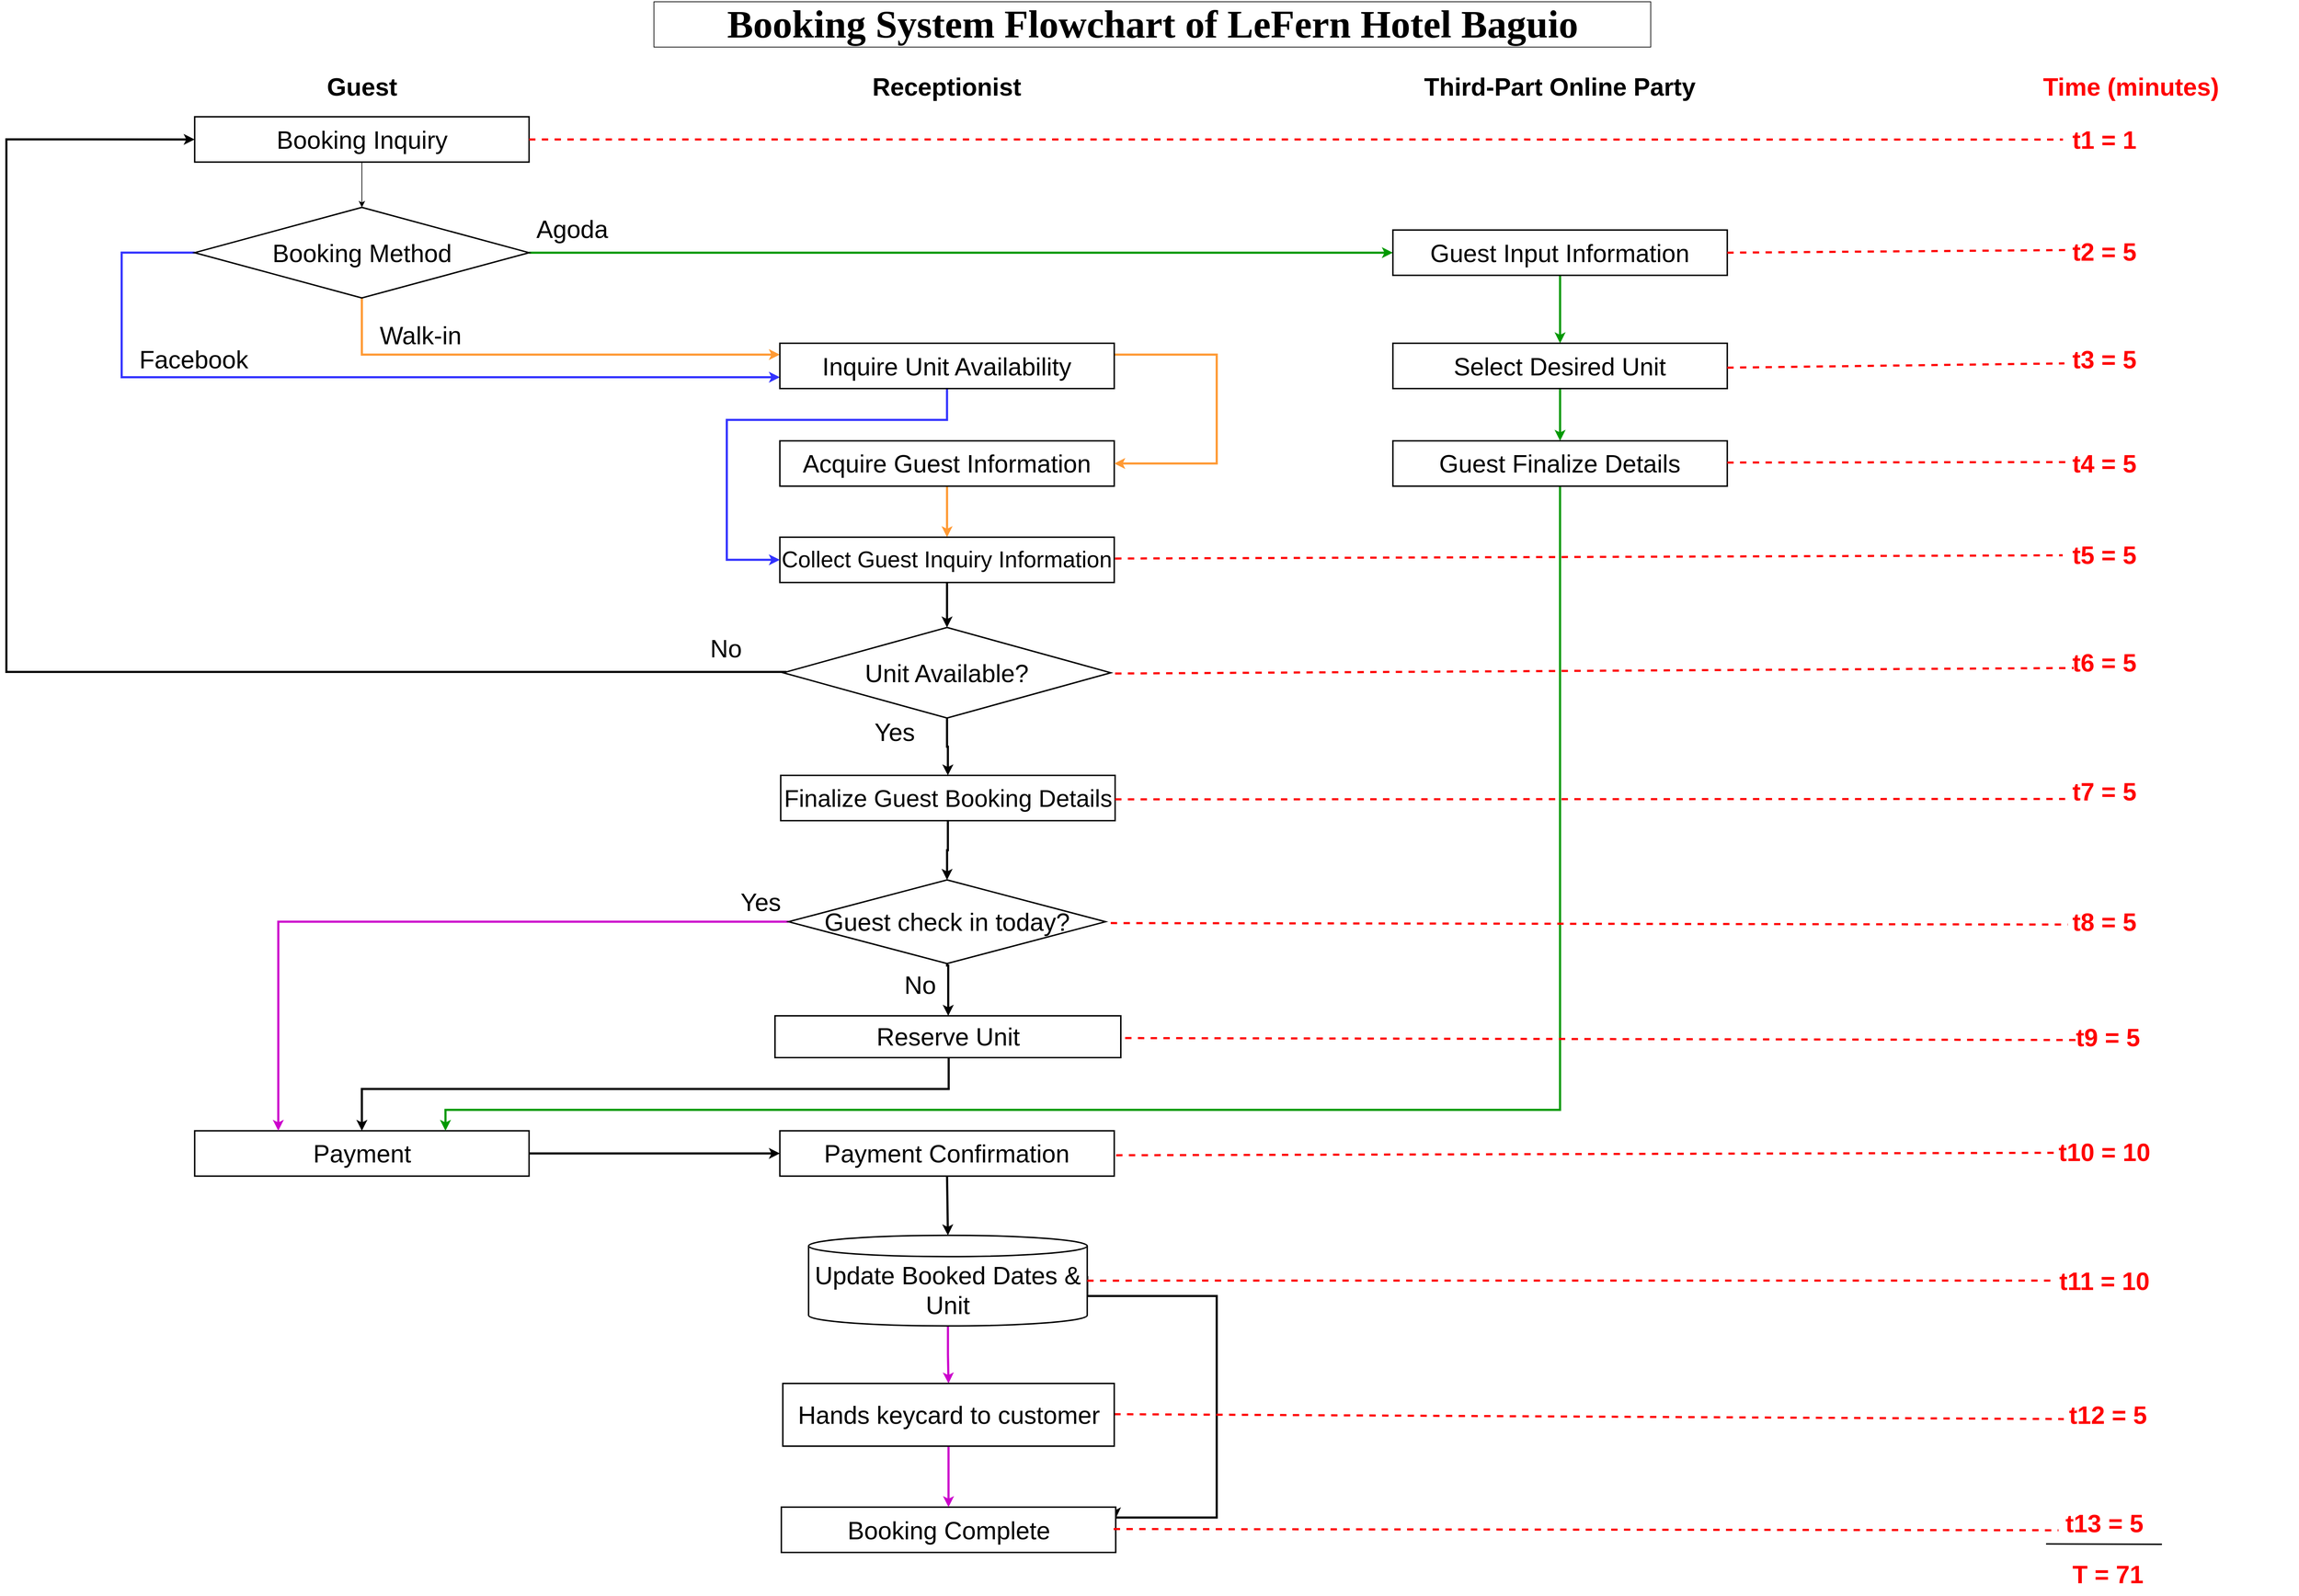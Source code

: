 <mxfile version="28.0.6">
  <diagram name="Page-1" id="Jzcs6xe4tkx_1wj60qTc">
    <mxGraphModel dx="2071" dy="2465" grid="1" gridSize="10" guides="1" tooltips="1" connect="1" arrows="1" fold="1" page="1" pageScale="1" pageWidth="827" pageHeight="1169" math="0" shadow="0">
      <root>
        <mxCell id="0" />
        <mxCell id="1" parent="0" />
        <mxCell id="JCvha5B-mu45JHcWkv43-71" value="" style="edgeStyle=orthogonalEdgeStyle;rounded=0;orthogonalLoop=1;jettySize=auto;html=1;fontSize=35;strokeWidth=3;" parent="1" source="JCvha5B-mu45JHcWkv43-67" target="JCvha5B-mu45JHcWkv43-70" edge="1">
          <mxGeometry relative="1" as="geometry" />
        </mxCell>
        <mxCell id="JCvha5B-mu45JHcWkv43-67" value="Payment" style="whiteSpace=wrap;html=1;fontSize=35;container=0;strokeWidth=2;" parent="1" vertex="1">
          <mxGeometry x="311.721" y="463.301" width="471.826" height="63.948" as="geometry" />
        </mxCell>
        <mxCell id="JCvha5B-mu45JHcWkv43-70" value="Payment Confirmation" style="whiteSpace=wrap;html=1;fontSize=35;container=0;strokeWidth=2;" parent="1" vertex="1">
          <mxGeometry x="1137.416" y="463.301" width="471.826" height="63.948" as="geometry" />
        </mxCell>
        <mxCell id="qPNzb-0w08D9c8R-QPfm-115" value="" style="edgeStyle=orthogonalEdgeStyle;rounded=0;orthogonalLoop=1;jettySize=auto;html=1;strokeColor=#CC00CC;strokeWidth=3;fontSize=35;" edge="1" parent="1" source="JCvha5B-mu45JHcWkv43-72" target="qPNzb-0w08D9c8R-QPfm-114">
          <mxGeometry relative="1" as="geometry" />
        </mxCell>
        <mxCell id="qPNzb-0w08D9c8R-QPfm-117" style="edgeStyle=orthogonalEdgeStyle;rounded=0;orthogonalLoop=1;jettySize=auto;html=1;entryX=1;entryY=0.25;entryDx=0;entryDy=0;strokeWidth=3;exitX=1;exitY=0;exitDx=0;exitDy=57.5;exitPerimeter=0;fontSize=35;" edge="1" parent="1" source="JCvha5B-mu45JHcWkv43-72" target="JCvha5B-mu45JHcWkv43-74">
          <mxGeometry relative="1" as="geometry">
            <Array as="points">
              <mxPoint x="1753.83" y="696.466" />
              <mxPoint x="1753.83" y="1009.32" />
              <mxPoint x="1611.511" y="1009.32" />
            </Array>
          </mxGeometry>
        </mxCell>
        <mxCell id="JCvha5B-mu45JHcWkv43-72" value="Update Booked Dates &amp;amp; Unit" style="shape=cylinder3;whiteSpace=wrap;html=1;boundedLbl=1;backgroundOutline=1;size=15;fontSize=35;container=0;strokeWidth=2;" parent="1" vertex="1">
          <mxGeometry x="1177.954" y="610.869" width="393.188" height="127.896" as="geometry" />
        </mxCell>
        <mxCell id="JCvha5B-mu45JHcWkv43-73" value="" style="edgeStyle=none;orthogonalLoop=1;jettySize=auto;html=1;rounded=0;entryX=0.5;entryY=0;entryDx=0;entryDy=0;entryPerimeter=0;exitX=0.5;exitY=1;exitDx=0;exitDy=0;fontSize=35;strokeWidth=3;" parent="1" source="JCvha5B-mu45JHcWkv43-70" target="JCvha5B-mu45JHcWkv43-72" edge="1">
          <mxGeometry width="80" relative="1" as="geometry">
            <mxPoint x="1780.015" y="503.883" as="sourcePoint" />
            <mxPoint x="2094.565" y="503.883" as="targetPoint" />
            <Array as="points" />
          </mxGeometry>
        </mxCell>
        <mxCell id="JCvha5B-mu45JHcWkv43-74" value="Booking Complete" style="whiteSpace=wrap;html=1;fontSize=35;container=0;strokeWidth=2;" parent="1" vertex="1">
          <mxGeometry x="1139.503" y="994.558" width="471.826" height="63.948" as="geometry" />
        </mxCell>
        <mxCell id="JCvha5B-mu45JHcWkv43-3" value="&lt;b style=&quot;font-family: &amp;quot;Times New Roman&amp;quot;; text-wrap-mode: nowrap;&quot;&gt;&lt;font&gt;Booking System Flowchart of LeFern Hotel Baguio&lt;/font&gt;&lt;/b&gt;" style="whiteSpace=wrap;html=1;fontSize=55;container=0;" parent="1" vertex="1">
          <mxGeometry x="959.736" y="-1130.485" width="1406.529" height="63.943" as="geometry" />
        </mxCell>
        <mxCell id="JCvha5B-mu45JHcWkv43-6" value="&lt;b&gt;Guest&lt;/b&gt;" style="whiteSpace=wrap;html=1;strokeColor=none;fillColor=none;fontSize=35;container=0;" parent="1" vertex="1">
          <mxGeometry x="311.721" y="-1027.18" width="471.826" height="31.974" as="geometry" />
        </mxCell>
        <mxCell id="JCvha5B-mu45JHcWkv43-7" value="&lt;b&gt;&lt;font style=&quot;color: light-dark(rgb(255, 0, 0), rgb(237, 237, 237));&quot;&gt;Time (minutes)&lt;/font&gt;&lt;/b&gt;" style="whiteSpace=wrap;html=1;strokeColor=none;fillColor=none;fontSize=35;container=0;" parent="1" vertex="1">
          <mxGeometry x="2808.174" y="-1027.18" width="471.826" height="31.974" as="geometry" />
        </mxCell>
        <mxCell id="JCvha5B-mu45JHcWkv43-8" value="&lt;b&gt;Receptionist&lt;/b&gt;" style="whiteSpace=wrap;html=1;strokeColor=none;fillColor=none;fontSize=35;container=0;" parent="1" vertex="1">
          <mxGeometry x="1137.416" y="-1027.18" width="471.826" height="31.974" as="geometry" />
        </mxCell>
        <mxCell id="JCvha5B-mu45JHcWkv43-9" value="&lt;b&gt;Third-Part Online Party&lt;/b&gt;" style="whiteSpace=wrap;html=1;strokeColor=none;fillColor=none;fontSize=35;container=0;" parent="1" vertex="1">
          <mxGeometry x="1963.111" y="-1027.18" width="550.463" height="31.974" as="geometry" />
        </mxCell>
        <mxCell id="JCvha5B-mu45JHcWkv43-15" value="" style="edgeStyle=orthogonalEdgeStyle;rounded=0;orthogonalLoop=1;jettySize=auto;html=1;fontSize=35;" parent="1" source="JCvha5B-mu45JHcWkv43-11" target="JCvha5B-mu45JHcWkv43-14" edge="1">
          <mxGeometry relative="1" as="geometry" />
        </mxCell>
        <mxCell id="JCvha5B-mu45JHcWkv43-11" value="Booking Inquiry" style="whiteSpace=wrap;html=1;fontSize=35;container=0;strokeWidth=2;" parent="1" vertex="1">
          <mxGeometry x="311.721" y="-968.155" width="471.826" height="63.948" as="geometry" />
        </mxCell>
        <mxCell id="JCvha5B-mu45JHcWkv43-17" value="" style="edgeStyle=orthogonalEdgeStyle;rounded=0;orthogonalLoop=1;jettySize=auto;html=1;fontSize=35;strokeColor=#009900;strokeWidth=3;" parent="1" source="JCvha5B-mu45JHcWkv43-14" target="JCvha5B-mu45JHcWkv43-16" edge="1">
          <mxGeometry relative="1" as="geometry" />
        </mxCell>
        <mxCell id="qPNzb-0w08D9c8R-QPfm-84" style="edgeStyle=orthogonalEdgeStyle;rounded=0;orthogonalLoop=1;jettySize=auto;html=1;entryX=0;entryY=0.75;entryDx=0;entryDy=0;strokeColor=#3333FF;strokeWidth=3;fontSize=35;" edge="1" parent="1" source="JCvha5B-mu45JHcWkv43-14" target="JCvha5B-mu45JHcWkv43-33">
          <mxGeometry relative="1" as="geometry">
            <Array as="points">
              <mxPoint x="208.65" y="-776.311" />
              <mxPoint x="208.65" y="-600.699" />
            </Array>
          </mxGeometry>
        </mxCell>
        <mxCell id="qPNzb-0w08D9c8R-QPfm-85" style="edgeStyle=orthogonalEdgeStyle;rounded=0;orthogonalLoop=1;jettySize=auto;html=1;entryX=0;entryY=0.25;entryDx=0;entryDy=0;strokeColor=light-dark(#FF9933,#EDEDED);strokeWidth=3;fontSize=35;" edge="1" parent="1" source="JCvha5B-mu45JHcWkv43-14" target="JCvha5B-mu45JHcWkv43-33">
          <mxGeometry relative="1" as="geometry">
            <Array as="points">
              <mxPoint x="548.183" y="-633.165" />
            </Array>
          </mxGeometry>
        </mxCell>
        <mxCell id="JCvha5B-mu45JHcWkv43-14" value="Booking Method" style="rhombus;whiteSpace=wrap;html=1;fontSize=35;container=0;strokeWidth=2;" parent="1" vertex="1">
          <mxGeometry x="311.721" y="-840.259" width="471.826" height="127.896" as="geometry" />
        </mxCell>
        <mxCell id="JCvha5B-mu45JHcWkv43-19" value="" style="edgeStyle=orthogonalEdgeStyle;rounded=0;orthogonalLoop=1;jettySize=auto;html=1;fontSize=35;strokeWidth=3;strokeColor=#009900;" parent="1" source="JCvha5B-mu45JHcWkv43-16" target="JCvha5B-mu45JHcWkv43-18" edge="1">
          <mxGeometry relative="1" as="geometry" />
        </mxCell>
        <mxCell id="JCvha5B-mu45JHcWkv43-16" value="Guest Input Information" style="whiteSpace=wrap;html=1;fontSize=35;container=0;strokeWidth=2;" parent="1" vertex="1">
          <mxGeometry x="2002.43" y="-808.285" width="471.826" height="63.948" as="geometry" />
        </mxCell>
        <mxCell id="JCvha5B-mu45JHcWkv43-21" value="" style="edgeStyle=orthogonalEdgeStyle;rounded=0;orthogonalLoop=1;jettySize=auto;html=1;fontSize=35;strokeWidth=3;strokeColor=#009900;" parent="1" source="JCvha5B-mu45JHcWkv43-18" target="JCvha5B-mu45JHcWkv43-20" edge="1">
          <mxGeometry relative="1" as="geometry" />
        </mxCell>
        <mxCell id="JCvha5B-mu45JHcWkv43-18" value="Select Desired Unit" style="whiteSpace=wrap;html=1;fontSize=35;container=0;strokeWidth=2;" parent="1" vertex="1">
          <mxGeometry x="2002.43" y="-648.414" width="471.826" height="63.948" as="geometry" />
        </mxCell>
        <mxCell id="qPNzb-0w08D9c8R-QPfm-92" style="edgeStyle=orthogonalEdgeStyle;rounded=0;orthogonalLoop=1;jettySize=auto;html=1;entryX=0.75;entryY=0;entryDx=0;entryDy=0;strokeWidth=3;strokeColor=#009900;fontSize=35;" edge="1" parent="1" source="JCvha5B-mu45JHcWkv43-20" target="JCvha5B-mu45JHcWkv43-67">
          <mxGeometry relative="1" as="geometry">
            <Array as="points">
              <mxPoint x="2237.715" y="433.786" />
              <mxPoint x="666.105" y="433.786" />
            </Array>
          </mxGeometry>
        </mxCell>
        <mxCell id="JCvha5B-mu45JHcWkv43-20" value="Guest Finalize&amp;nbsp;&lt;span style=&quot;background-color: transparent; color: light-dark(rgb(0, 0, 0), rgb(255, 255, 255));&quot;&gt;Details&lt;/span&gt;" style="whiteSpace=wrap;html=1;fontSize=35;container=0;strokeWidth=2;" parent="1" vertex="1">
          <mxGeometry x="2002.43" y="-510.675" width="471.826" height="63.948" as="geometry" />
        </mxCell>
        <mxCell id="JCvha5B-mu45JHcWkv43-27" value="Agoda" style="text;html=1;align=center;verticalAlign=middle;resizable=0;points=[];autosize=1;strokeColor=none;fillColor=none;fontSize=35;container=0;" parent="1" vertex="1">
          <mxGeometry x="783.542" y="-840.001" width="120" height="60" as="geometry" />
        </mxCell>
        <mxCell id="JCvha5B-mu45JHcWkv43-28" value="Walk-in" style="text;html=1;align=center;verticalAlign=middle;resizable=0;points=[];autosize=1;strokeColor=none;fillColor=none;fontSize=35;container=0;" parent="1" vertex="1">
          <mxGeometry x="559.997" y="-690.383" width="140" height="60" as="geometry" />
        </mxCell>
        <mxCell id="JCvha5B-mu45JHcWkv43-35" value="Facebook" style="text;html=1;align=center;verticalAlign=middle;resizable=0;points=[];autosize=1;strokeColor=none;fillColor=none;fontSize=35;container=0;" parent="1" vertex="1">
          <mxGeometry x="219.998" y="-655.96" width="180" height="60" as="geometry" />
        </mxCell>
        <mxCell id="JCvha5B-mu45JHcWkv43-42" value="" style="edgeStyle=orthogonalEdgeStyle;rounded=0;orthogonalLoop=1;jettySize=auto;html=1;fontSize=35;strokeWidth=3;strokeColor=#FF9933;" parent="1" source="JCvha5B-mu45JHcWkv43-36" target="JCvha5B-mu45JHcWkv43-41" edge="1">
          <mxGeometry relative="1" as="geometry" />
        </mxCell>
        <mxCell id="JCvha5B-mu45JHcWkv43-36" value="Acquire Guest Information" style="whiteSpace=wrap;html=1;fontSize=35;container=0;strokeWidth=2;" parent="1" vertex="1">
          <mxGeometry x="1137.416" y="-510.68" width="471.826" height="63.948" as="geometry" />
        </mxCell>
        <mxCell id="JCvha5B-mu45JHcWkv43-56" value="" style="edgeStyle=orthogonalEdgeStyle;rounded=0;orthogonalLoop=1;jettySize=auto;html=1;fontSize=35;strokeWidth=3;" parent="1" source="JCvha5B-mu45JHcWkv43-41" target="JCvha5B-mu45JHcWkv43-55" edge="1">
          <mxGeometry relative="1" as="geometry" />
        </mxCell>
        <mxCell id="JCvha5B-mu45JHcWkv43-41" value="Collect Guest Inquiry Information" style="whiteSpace=wrap;html=1;fontSize=32;container=0;strokeWidth=2;" parent="1" vertex="1">
          <mxGeometry x="1137.416" y="-374.667" width="471.826" height="63.948" as="geometry" />
        </mxCell>
        <mxCell id="qPNzb-0w08D9c8R-QPfm-86" style="edgeStyle=orthogonalEdgeStyle;rounded=0;orthogonalLoop=1;jettySize=auto;html=1;entryX=0;entryY=0.5;entryDx=0;entryDy=0;strokeWidth=3;strokeColor=#3333FF;fontSize=35;" edge="1" parent="1" source="JCvha5B-mu45JHcWkv43-33" target="JCvha5B-mu45JHcWkv43-41">
          <mxGeometry relative="1" as="geometry">
            <Array as="points">
              <mxPoint x="1373.635" y="-540.194" />
              <mxPoint x="1062.566" y="-540.194" />
              <mxPoint x="1062.566" y="-342.447" />
            </Array>
          </mxGeometry>
        </mxCell>
        <mxCell id="qPNzb-0w08D9c8R-QPfm-87" style="edgeStyle=orthogonalEdgeStyle;rounded=0;orthogonalLoop=1;jettySize=auto;html=1;exitX=1;exitY=0.25;exitDx=0;exitDy=0;entryX=1;entryY=0.5;entryDx=0;entryDy=0;strokeColor=light-dark(#FF9933,#EDEDED);strokeWidth=3;fontSize=35;" edge="1" parent="1" source="JCvha5B-mu45JHcWkv43-33" target="JCvha5B-mu45JHcWkv43-36">
          <mxGeometry relative="1" as="geometry">
            <Array as="points">
              <mxPoint x="1753.83" y="-631.689" />
              <mxPoint x="1753.83" y="-478.214" />
            </Array>
          </mxGeometry>
        </mxCell>
        <mxCell id="JCvha5B-mu45JHcWkv43-33" value="Inquire Unit Availability" style="whiteSpace=wrap;html=1;fontSize=35;container=0;strokeWidth=2;" parent="1" vertex="1">
          <mxGeometry x="1137.416" y="-648.419" width="471.826" height="63.948" as="geometry" />
        </mxCell>
        <mxCell id="JCvha5B-mu45JHcWkv43-64" value="" style="edgeStyle=orthogonalEdgeStyle;rounded=0;orthogonalLoop=1;jettySize=auto;html=1;fontSize=35;strokeWidth=3;" parent="1" source="JCvha5B-mu45JHcWkv43-55" target="JCvha5B-mu45JHcWkv43-63" edge="1">
          <mxGeometry relative="1" as="geometry" />
        </mxCell>
        <mxCell id="qPNzb-0w08D9c8R-QPfm-94" style="edgeStyle=orthogonalEdgeStyle;rounded=0;orthogonalLoop=1;jettySize=auto;html=1;entryX=0;entryY=0.5;entryDx=0;entryDy=0;strokeWidth=3;fontSize=35;" edge="1" parent="1" source="JCvha5B-mu45JHcWkv43-55" target="JCvha5B-mu45JHcWkv43-11">
          <mxGeometry relative="1" as="geometry">
            <Array as="points">
              <mxPoint x="46" y="-184.544" />
              <mxPoint x="46" y="-935.689" />
            </Array>
          </mxGeometry>
        </mxCell>
        <mxCell id="JCvha5B-mu45JHcWkv43-55" value="Unit Available?" style="rhombus;whiteSpace=wrap;html=1;fontSize=35;container=0;strokeWidth=2;" parent="1" vertex="1">
          <mxGeometry x="1142.33" y="-247.257" width="461.996" height="127.896" as="geometry" />
        </mxCell>
        <mxCell id="qPNzb-0w08D9c8R-QPfm-3" value="" style="edgeStyle=orthogonalEdgeStyle;rounded=0;orthogonalLoop=1;jettySize=auto;html=1;fontSize=35;strokeWidth=3;" edge="1" parent="1" source="JCvha5B-mu45JHcWkv43-63" target="qPNzb-0w08D9c8R-QPfm-2">
          <mxGeometry relative="1" as="geometry" />
        </mxCell>
        <mxCell id="JCvha5B-mu45JHcWkv43-63" value="Finalize Guest Booking Details" style="whiteSpace=wrap;html=1;fontSize=34;container=0;strokeWidth=2;" parent="1" vertex="1">
          <mxGeometry x="1138.636" y="-38.442" width="471.826" height="63.948" as="geometry" />
        </mxCell>
        <mxCell id="JCvha5B-mu45JHcWkv43-65" value="Yes" style="text;html=1;align=center;verticalAlign=middle;resizable=0;points=[];autosize=1;strokeColor=none;fillColor=none;fontSize=35;container=0;" parent="1" vertex="1">
          <mxGeometry x="1259.182" y="-129.612" width="80" height="60" as="geometry" />
        </mxCell>
        <mxCell id="xt7HUY4mWSCbLze2-TeH-1" value="" style="endArrow=none;dashed=1;html=1;rounded=0;strokeColor=#FF0000;fontSize=35;strokeWidth=3;" parent="1" edge="1">
          <mxGeometry width="50" height="50" relative="1" as="geometry">
            <mxPoint x="783.546" y="-936.181" as="sourcePoint" />
            <mxPoint x="2948" y="-936" as="targetPoint" />
          </mxGeometry>
        </mxCell>
        <mxCell id="xt7HUY4mWSCbLze2-TeH-2" value="t1 = 1" style="text;html=1;align=center;verticalAlign=middle;resizable=0;points=[];autosize=1;strokeColor=none;fillColor=none;fontColor=#FF0000;fontSize=35;container=0;fontStyle=1" parent="1" vertex="1">
          <mxGeometry x="2951.063" y="-966.18" width="110" height="60" as="geometry" />
        </mxCell>
        <mxCell id="qPNzb-0w08D9c8R-QPfm-4" style="edgeStyle=orthogonalEdgeStyle;rounded=0;orthogonalLoop=1;jettySize=auto;html=1;entryX=0.25;entryY=0;entryDx=0;entryDy=0;fontSize=35;strokeWidth=3;strokeColor=#CC00CC;" edge="1" parent="1" source="qPNzb-0w08D9c8R-QPfm-2" target="JCvha5B-mu45JHcWkv43-67">
          <mxGeometry relative="1" as="geometry" />
        </mxCell>
        <mxCell id="qPNzb-0w08D9c8R-QPfm-5" value="Yes" style="edgeLabel;html=1;align=center;verticalAlign=middle;resizable=0;points=[];fontSize=35;" vertex="1" connectable="0" parent="qPNzb-0w08D9c8R-QPfm-4">
          <mxGeometry x="-0.587" y="1" relative="1" as="geometry">
            <mxPoint x="170" y="-29" as="offset" />
          </mxGeometry>
        </mxCell>
        <mxCell id="qPNzb-0w08D9c8R-QPfm-7" value="" style="edgeStyle=orthogonalEdgeStyle;rounded=0;orthogonalLoop=1;jettySize=auto;html=1;fontSize=35;strokeWidth=3;" edge="1" parent="1" source="qPNzb-0w08D9c8R-QPfm-2" target="qPNzb-0w08D9c8R-QPfm-6">
          <mxGeometry relative="1" as="geometry">
            <Array as="points">
              <mxPoint x="1373" y="230" />
              <mxPoint x="1375" y="230" />
            </Array>
          </mxGeometry>
        </mxCell>
        <mxCell id="qPNzb-0w08D9c8R-QPfm-2" value="Guest check in today?" style="rhombus;whiteSpace=wrap;html=1;fontSize=35;strokeWidth=2;" vertex="1" parent="1">
          <mxGeometry x="1149.685" y="109.126" width="447.289" height="118.058" as="geometry" />
        </mxCell>
        <mxCell id="qPNzb-0w08D9c8R-QPfm-9" style="edgeStyle=orthogonalEdgeStyle;rounded=0;orthogonalLoop=1;jettySize=auto;html=1;entryX=0.5;entryY=0;entryDx=0;entryDy=0;exitX=0.5;exitY=1;exitDx=0;exitDy=0;fontSize=35;strokeWidth=3;" edge="1" parent="1" source="qPNzb-0w08D9c8R-QPfm-6" target="JCvha5B-mu45JHcWkv43-67">
          <mxGeometry relative="1" as="geometry">
            <Array as="points">
              <mxPoint x="1375.668" y="404.272" />
              <mxPoint x="548.183" y="404.272" />
            </Array>
          </mxGeometry>
        </mxCell>
        <mxCell id="qPNzb-0w08D9c8R-QPfm-6" value="Reserve Unit" style="whiteSpace=wrap;html=1;fontSize=35;strokeWidth=2;" vertex="1" parent="1">
          <mxGeometry x="1130.574" y="300.971" width="487.951" height="59.029" as="geometry" />
        </mxCell>
        <mxCell id="qPNzb-0w08D9c8R-QPfm-8" value="No" style="text;html=1;align=center;verticalAlign=middle;resizable=0;points=[];autosize=1;strokeColor=none;fillColor=none;fontSize=35;" vertex="1" parent="1">
          <mxGeometry x="1300.004" y="227.186" width="70" height="60" as="geometry" />
        </mxCell>
        <mxCell id="qPNzb-0w08D9c8R-QPfm-11" value="" style="endArrow=none;dashed=1;html=1;rounded=0;exitX=1;exitY=0.5;exitDx=0;exitDy=0;fontColor=#FF0000;strokeColor=light-dark(#ff0000, #ededed);fontSize=35;strokeWidth=3;" edge="1" parent="1" source="JCvha5B-mu45JHcWkv43-16">
          <mxGeometry width="50" height="50" relative="1" as="geometry">
            <mxPoint x="2473.559" y="-776.311" as="sourcePoint" />
            <mxPoint x="2951" y="-780" as="targetPoint" />
          </mxGeometry>
        </mxCell>
        <mxCell id="qPNzb-0w08D9c8R-QPfm-81" value="&lt;b&gt;t2 = 5&lt;/b&gt;" style="text;html=1;align=center;verticalAlign=middle;resizable=0;points=[];autosize=1;strokeColor=none;fillColor=none;fontColor=#FF0000;fontSize=35;container=0;" vertex="1" parent="1">
          <mxGeometry x="2951.067" y="-808.285" width="110" height="60" as="geometry" />
        </mxCell>
        <mxCell id="qPNzb-0w08D9c8R-QPfm-82" value="" style="endArrow=none;dashed=1;html=1;rounded=0;exitX=1;exitY=0.5;exitDx=0;exitDy=0;fontColor=#FF0000;strokeColor=light-dark(#ff0000, #ededed);fontSize=35;strokeWidth=3;" edge="1" parent="1">
          <mxGeometry width="50" height="50" relative="1" as="geometry">
            <mxPoint x="2474.25" y="-613.981" as="sourcePoint" />
            <mxPoint x="2950" y="-620" as="targetPoint" />
          </mxGeometry>
        </mxCell>
        <mxCell id="qPNzb-0w08D9c8R-QPfm-83" value="&lt;b&gt;t3 = 5&lt;/b&gt;" style="text;html=1;align=center;verticalAlign=middle;resizable=0;points=[];autosize=1;strokeColor=none;fillColor=none;fontColor=#FF0000;fontSize=35;container=0;" vertex="1" parent="1">
          <mxGeometry x="2951.067" y="-655.96" width="110" height="60" as="geometry" />
        </mxCell>
        <mxCell id="JCvha5B-mu45JHcWkv43-62" value="No" style="text;html=1;align=center;verticalAlign=middle;resizable=0;points=[];autosize=1;strokeColor=none;fillColor=none;fontSize=35;container=0;" parent="1" vertex="1">
          <mxGeometry x="1025.767" y="-247.675" width="70" height="60" as="geometry" />
        </mxCell>
        <mxCell id="qPNzb-0w08D9c8R-QPfm-95" value="" style="endArrow=none;dashed=1;html=1;rounded=0;exitX=1;exitY=0.5;exitDx=0;exitDy=0;fontColor=#FF0000;strokeColor=light-dark(#ff0000, #ededed);fontSize=35;strokeWidth=3;entryX=0.024;entryY=0.467;entryDx=0;entryDy=0;entryPerimeter=0;" edge="1" parent="1" target="qPNzb-0w08D9c8R-QPfm-96">
          <mxGeometry width="50" height="50" relative="1" as="geometry">
            <mxPoint x="2474.25" y="-480.043" as="sourcePoint" />
            <mxPoint x="2982.533" y="-480.043" as="targetPoint" />
          </mxGeometry>
        </mxCell>
        <mxCell id="qPNzb-0w08D9c8R-QPfm-96" value="&lt;b&gt;t4 = 5&lt;/b&gt;" style="text;html=1;align=center;verticalAlign=middle;resizable=0;points=[];autosize=1;strokeColor=none;fillColor=none;fontColor=#FF0000;fontSize=35;container=0;" vertex="1" parent="1">
          <mxGeometry x="2951.067" y="-508.708" width="110" height="60" as="geometry" />
        </mxCell>
        <mxCell id="qPNzb-0w08D9c8R-QPfm-97" value="" style="endArrow=none;dashed=1;html=1;rounded=0;exitX=1;exitY=0.5;exitDx=0;exitDy=0;fontColor=#FF0000;strokeColor=light-dark(#ff0000, #ededed);fontSize=35;strokeWidth=3;entryX=-0.032;entryY=0.515;entryDx=0;entryDy=0;entryPerimeter=0;" edge="1" parent="1" target="qPNzb-0w08D9c8R-QPfm-98">
          <mxGeometry width="50" height="50" relative="1" as="geometry">
            <mxPoint x="1610.454" y="-344.542" as="sourcePoint" />
            <mxPoint x="2970" y="-350" as="targetPoint" />
          </mxGeometry>
        </mxCell>
        <mxCell id="qPNzb-0w08D9c8R-QPfm-98" value="&lt;b&gt;t5 = 5&lt;/b&gt;" style="text;html=1;align=center;verticalAlign=middle;resizable=0;points=[];autosize=1;strokeColor=none;fillColor=none;fontColor=#FF0000;fontSize=35;container=0;" vertex="1" parent="1">
          <mxGeometry x="2951.067" y="-379.996" width="110" height="60" as="geometry" />
        </mxCell>
        <mxCell id="qPNzb-0w08D9c8R-QPfm-99" value="" style="endArrow=none;dashed=1;html=1;rounded=0;exitX=1;exitY=0.5;exitDx=0;exitDy=0;fontColor=#FF0000;strokeColor=light-dark(#ff0000, #ededed);fontSize=35;strokeWidth=3;" edge="1" parent="1">
          <mxGeometry width="50" height="50" relative="1" as="geometry">
            <mxPoint x="1610.454" y="-182.212" as="sourcePoint" />
            <mxPoint x="2963" y="-190" as="targetPoint" />
          </mxGeometry>
        </mxCell>
        <mxCell id="qPNzb-0w08D9c8R-QPfm-100" value="&lt;b&gt;t6 = 5&lt;/b&gt;" style="text;html=1;align=center;verticalAlign=middle;resizable=0;points=[];autosize=1;strokeColor=none;fillColor=none;fontColor=#FF0000;fontSize=35;container=0;" vertex="1" parent="1">
          <mxGeometry x="2951.067" y="-228.485" width="110" height="60" as="geometry" />
        </mxCell>
        <mxCell id="qPNzb-0w08D9c8R-QPfm-101" value="" style="endArrow=none;dashed=1;html=1;rounded=0;exitX=1;exitY=0.5;exitDx=0;exitDy=0;fontColor=#FF0000;strokeColor=light-dark(#ff0000, #ededed);fontSize=35;strokeWidth=3;entryX=0;entryY=0.68;entryDx=0;entryDy=0;entryPerimeter=0;" edge="1" parent="1" target="qPNzb-0w08D9c8R-QPfm-102">
          <mxGeometry width="50" height="50" relative="1" as="geometry">
            <mxPoint x="1610.454" y="-4.564" as="sourcePoint" />
            <mxPoint x="2950" y="-10" as="targetPoint" />
          </mxGeometry>
        </mxCell>
        <mxCell id="qPNzb-0w08D9c8R-QPfm-102" value="&lt;b&gt;t7 = 5&lt;/b&gt;" style="text;html=1;align=center;verticalAlign=middle;resizable=0;points=[];autosize=1;strokeColor=none;fillColor=none;fontColor=#FF0000;fontSize=35;container=0;" vertex="1" parent="1">
          <mxGeometry x="2951.067" y="-45.982" width="110" height="60" as="geometry" />
        </mxCell>
        <mxCell id="qPNzb-0w08D9c8R-QPfm-103" value="" style="endArrow=none;dashed=1;html=1;rounded=0;exitX=1;exitY=0.5;exitDx=0;exitDy=0;fontColor=#FF0000;strokeColor=light-dark(#ff0000, #ededed);fontSize=35;strokeWidth=3;entryX=0.034;entryY=0.567;entryDx=0;entryDy=0;entryPerimeter=0;" edge="1" parent="1" target="qPNzb-0w08D9c8R-QPfm-104">
          <mxGeometry width="50" height="50" relative="1" as="geometry">
            <mxPoint x="1604.334" y="170.059" as="sourcePoint" />
            <mxPoint x="2955" y="160" as="targetPoint" />
          </mxGeometry>
        </mxCell>
        <mxCell id="qPNzb-0w08D9c8R-QPfm-104" value="&lt;b&gt;t8 = 5&lt;/b&gt;" style="text;html=1;align=center;verticalAlign=middle;resizable=0;points=[];autosize=1;strokeColor=none;fillColor=none;fontColor=#FF0000;fontSize=35;container=0;" vertex="1" parent="1">
          <mxGeometry x="2951.067" y="138.151" width="110" height="60" as="geometry" />
        </mxCell>
        <mxCell id="qPNzb-0w08D9c8R-QPfm-105" value="" style="endArrow=none;dashed=1;html=1;rounded=0;exitX=1;exitY=0.5;exitDx=0;exitDy=0;fontColor=#FF0000;strokeColor=light-dark(#ff0000, #ededed);fontSize=35;strokeWidth=3;entryX=0.106;entryY=0.57;entryDx=0;entryDy=0;entryPerimeter=0;" edge="1" parent="1" target="qPNzb-0w08D9c8R-QPfm-106">
          <mxGeometry width="50" height="50" relative="1" as="geometry">
            <mxPoint x="1624.625" y="332.389" as="sourcePoint" />
            <mxPoint x="2986.721" y="327.268" as="targetPoint" />
          </mxGeometry>
        </mxCell>
        <mxCell id="qPNzb-0w08D9c8R-QPfm-106" value="&lt;b&gt;t9 = 5&lt;/b&gt;" style="text;html=1;align=center;verticalAlign=middle;resizable=0;points=[];autosize=1;strokeColor=none;fillColor=none;fontColor=#FF0000;fontSize=35;container=0;" vertex="1" parent="1">
          <mxGeometry x="2955.897" y="300.972" width="110" height="60" as="geometry" />
        </mxCell>
        <mxCell id="qPNzb-0w08D9c8R-QPfm-107" value="" style="endArrow=none;dashed=1;html=1;rounded=0;exitX=1;exitY=0.5;exitDx=0;exitDy=0;fontColor=#FF0000;strokeColor=light-dark(#ff0000, #ededed);fontSize=35;strokeWidth=3;entryX=0.044;entryY=0.517;entryDx=0;entryDy=0;entryPerimeter=0;" edge="1" parent="1" target="qPNzb-0w08D9c8R-QPfm-108">
          <mxGeometry width="50" height="50" relative="1" as="geometry">
            <mxPoint x="1611.877" y="497.833" as="sourcePoint" />
            <mxPoint x="2994.04" y="492.816" as="targetPoint" />
          </mxGeometry>
        </mxCell>
        <mxCell id="qPNzb-0w08D9c8R-QPfm-108" value="&lt;b&gt;t10 = 10&lt;/b&gt;" style="text;html=1;align=center;verticalAlign=middle;resizable=0;points=[];autosize=1;strokeColor=none;fillColor=none;fontColor=#FF0000;fontSize=35;container=0;" vertex="1" parent="1">
          <mxGeometry x="2931.066" y="463.305" width="150" height="60" as="geometry" />
        </mxCell>
        <mxCell id="qPNzb-0w08D9c8R-QPfm-109" value="" style="endArrow=none;dashed=1;html=1;rounded=0;exitX=1;exitY=0.5;exitDx=0;exitDy=0;fontColor=#FF0000;strokeColor=light-dark(#ff0000, #ededed);fontSize=35;strokeWidth=3;exitPerimeter=0;entryX=0.02;entryY=0.499;entryDx=0;entryDy=0;entryPerimeter=0;" edge="1" parent="1" source="JCvha5B-mu45JHcWkv43-72" target="qPNzb-0w08D9c8R-QPfm-110">
          <mxGeometry width="50" height="50" relative="1" as="geometry">
            <mxPoint x="1593.497" y="677.326" as="sourcePoint" />
            <mxPoint x="2974.969" y="674.973" as="targetPoint" />
          </mxGeometry>
        </mxCell>
        <mxCell id="qPNzb-0w08D9c8R-QPfm-110" value="&lt;b&gt;t11 = 10&lt;/b&gt;" style="text;html=1;align=center;verticalAlign=middle;resizable=0;points=[];autosize=1;strokeColor=none;fillColor=none;fontColor=#FF0000;fontSize=35;container=0;" vertex="1" parent="1">
          <mxGeometry x="2931.066" y="644.813" width="150" height="60" as="geometry" />
        </mxCell>
        <mxCell id="qPNzb-0w08D9c8R-QPfm-111" value="" style="endArrow=none;dashed=1;html=1;rounded=0;exitX=1;exitY=0.5;exitDx=0;exitDy=0;fontColor=#FF0000;strokeColor=light-dark(#ff0000, #ededed);fontSize=35;strokeWidth=3;exitPerimeter=0;entryX=0.025;entryY=0.6;entryDx=0;entryDy=0;entryPerimeter=0;" edge="1" parent="1" target="qPNzb-0w08D9c8R-QPfm-112">
          <mxGeometry width="50" height="50" relative="1" as="geometry">
            <mxPoint x="1609.234" y="863.341" as="sourcePoint" />
            <mxPoint x="2950.28" y="861.748" as="targetPoint" />
          </mxGeometry>
        </mxCell>
        <mxCell id="qPNzb-0w08D9c8R-QPfm-112" value="&lt;b&gt;t12 = 5&lt;/b&gt;" style="text;html=1;align=center;verticalAlign=middle;resizable=0;points=[];autosize=1;strokeColor=none;fillColor=none;fontColor=#FF0000;fontSize=35;container=0;" vertex="1" parent="1">
          <mxGeometry x="2945.901" y="834.193" width="130" height="60" as="geometry" />
        </mxCell>
        <mxCell id="qPNzb-0w08D9c8R-QPfm-116" style="edgeStyle=orthogonalEdgeStyle;rounded=0;orthogonalLoop=1;jettySize=auto;html=1;entryX=0.5;entryY=0;entryDx=0;entryDy=0;strokeWidth=3;strokeColor=#CC00CC;fontSize=35;" edge="1" parent="1" source="qPNzb-0w08D9c8R-QPfm-114" target="JCvha5B-mu45JHcWkv43-74">
          <mxGeometry relative="1" as="geometry" />
        </mxCell>
        <mxCell id="qPNzb-0w08D9c8R-QPfm-114" value="Hands keycard to customer" style="whiteSpace=wrap;html=1;fontSize=35;strokeWidth=2;" vertex="1" parent="1">
          <mxGeometry x="1141.614" y="819.925" width="467.62" height="88.544" as="geometry" />
        </mxCell>
        <mxCell id="qPNzb-0w08D9c8R-QPfm-118" value="" style="endArrow=none;dashed=1;html=1;rounded=0;exitX=1;exitY=0.5;exitDx=0;exitDy=0;fontColor=#FF0000;strokeColor=light-dark(#ff0000, #ededed);fontSize=35;strokeWidth=3;exitPerimeter=0;entryX=0.004;entryY=0.67;entryDx=0;entryDy=0;entryPerimeter=0;" edge="1" parent="1" target="qPNzb-0w08D9c8R-QPfm-119">
          <mxGeometry width="50" height="50" relative="1" as="geometry">
            <mxPoint x="1608.461" y="1025.48" as="sourcePoint" />
            <mxPoint x="2972.936" y="1026.837" as="targetPoint" />
          </mxGeometry>
        </mxCell>
        <mxCell id="qPNzb-0w08D9c8R-QPfm-119" value="&lt;b&gt;t13 = 5&lt;/b&gt;" style="text;html=1;align=center;verticalAlign=middle;resizable=0;points=[];autosize=1;strokeColor=none;fillColor=none;fontColor=#FF0000;fontSize=35;container=0;" vertex="1" parent="1">
          <mxGeometry x="2941.061" y="987.013" width="130" height="60" as="geometry" />
        </mxCell>
        <mxCell id="qPNzb-0w08D9c8R-QPfm-120" value="&lt;b&gt;T = 71&lt;/b&gt;" style="text;html=1;align=center;verticalAlign=middle;resizable=0;points=[];autosize=1;strokeColor=none;fillColor=none;fontColor=#FF0000;fontSize=35;container=0;" vertex="1" parent="1">
          <mxGeometry x="2950.898" y="1058.511" width="120" height="60" as="geometry" />
        </mxCell>
        <mxCell id="qPNzb-0w08D9c8R-QPfm-121" value="" style="endArrow=none;html=1;rounded=0;strokeWidth=2;fontSize=35;" edge="1" parent="1">
          <mxGeometry width="50" height="50" relative="1" as="geometry">
            <mxPoint x="2924.164" y="1046.506" as="sourcePoint" />
            <mxPoint x="3087.587" y="1047.008" as="targetPoint" />
          </mxGeometry>
        </mxCell>
      </root>
    </mxGraphModel>
  </diagram>
</mxfile>
